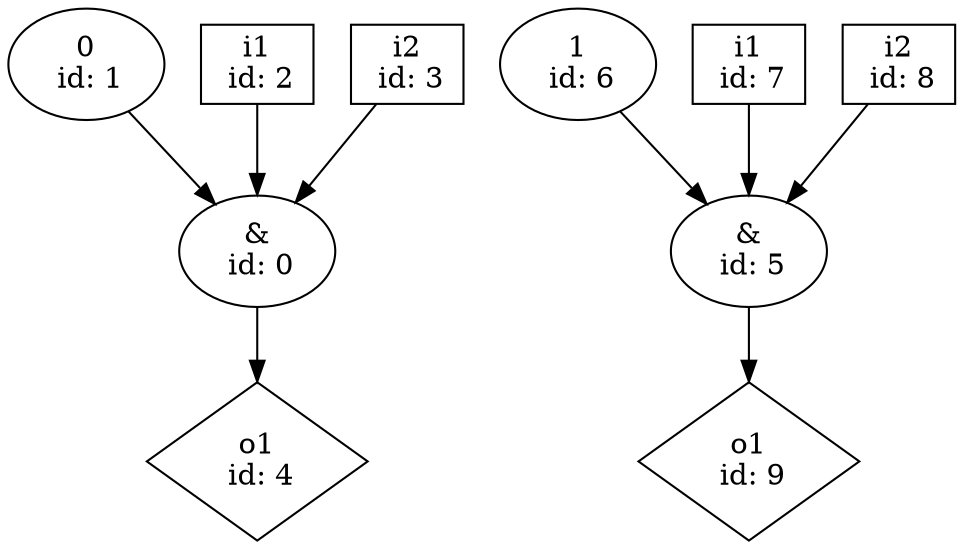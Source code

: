 digraph G {
n0 [label="&\n id: 0"];
n1 [label="0\n id: 1"];
n2 [label="i1\n id: 2",shape="box"];
n3 [label="i2\n id: 3",shape="box"];
n4 [label="o1\n id: 4",shape="diamond"];
n5 [label="&\n id: 5"];
n6 [label="1\n id: 6"];
n7 [label="i1\n id: 7",shape="box"];
n8 [label="i2\n id: 8",shape="box"];
n9 [label="o1\n id: 9",shape="diamond"];
n0 -> n4
n1 -> n0
n2 -> n0
n3 -> n0
n5 -> n9
n6 -> n5
n7 -> n5
n8 -> n5
}